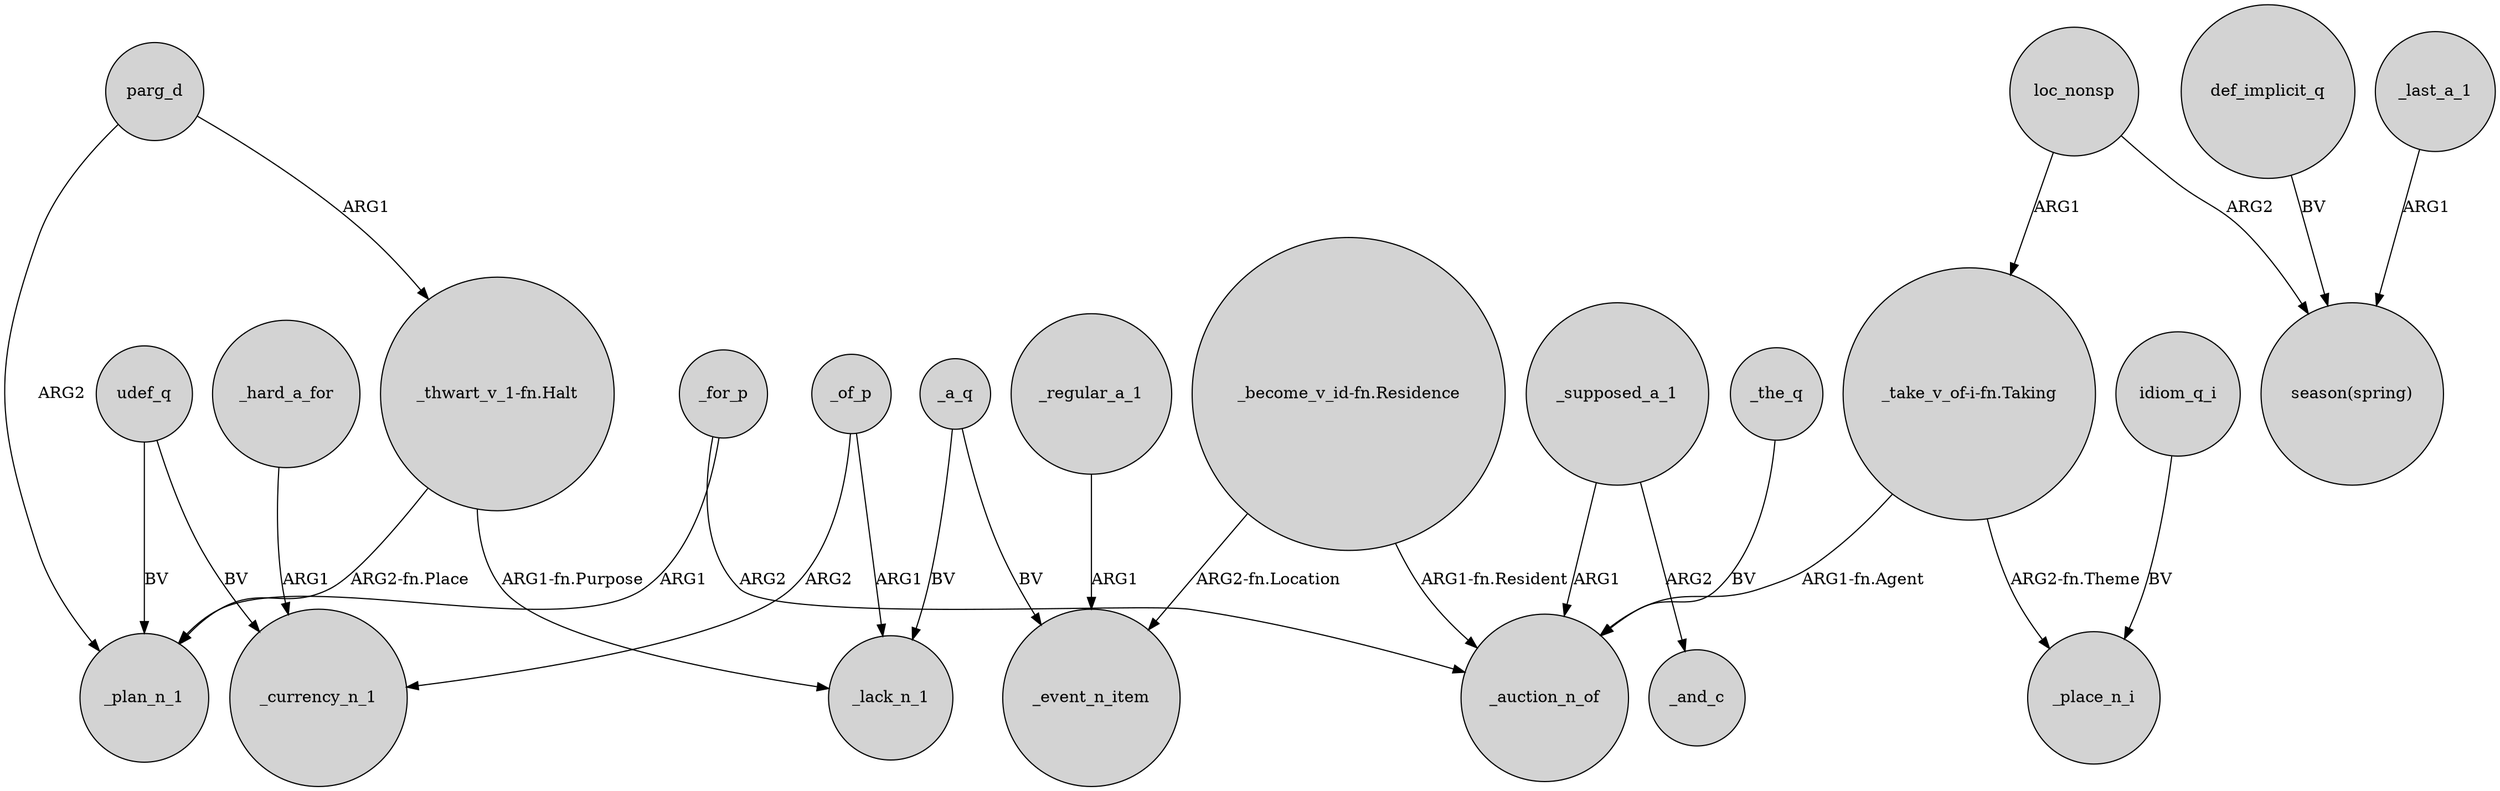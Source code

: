 digraph {
	node [shape=circle style=filled]
	parg_d -> "_thwart_v_1-fn.Halt" [label=ARG1]
	_supposed_a_1 -> _auction_n_of [label=ARG1]
	loc_nonsp -> "season(spring)" [label=ARG2]
	_of_p -> _currency_n_1 [label=ARG2]
	udef_q -> _currency_n_1 [label=BV]
	parg_d -> _plan_n_1 [label=ARG2]
	_a_q -> _lack_n_1 [label=BV]
	_hard_a_for -> _currency_n_1 [label=ARG1]
	_of_p -> _lack_n_1 [label=ARG1]
	_a_q -> _event_n_item [label=BV]
	"_take_v_of-i-fn.Taking" -> _place_n_i [label="ARG2-fn.Theme"]
	loc_nonsp -> "_take_v_of-i-fn.Taking" [label=ARG1]
	"_become_v_id-fn.Residence" -> _auction_n_of [label="ARG1-fn.Resident"]
	"_take_v_of-i-fn.Taking" -> _auction_n_of [label="ARG1-fn.Agent"]
	"_thwart_v_1-fn.Halt" -> _plan_n_1 [label="ARG2-fn.Place"]
	_for_p -> _auction_n_of [label=ARG2]
	idiom_q_i -> _place_n_i [label=BV]
	def_implicit_q -> "season(spring)" [label=BV]
	"_become_v_id-fn.Residence" -> _event_n_item [label="ARG2-fn.Location"]
	_regular_a_1 -> _event_n_item [label=ARG1]
	_last_a_1 -> "season(spring)" [label=ARG1]
	"_thwart_v_1-fn.Halt" -> _lack_n_1 [label="ARG1-fn.Purpose"]
	_for_p -> _plan_n_1 [label=ARG1]
	_the_q -> _auction_n_of [label=BV]
	_supposed_a_1 -> _and_c [label=ARG2]
	udef_q -> _plan_n_1 [label=BV]
}
